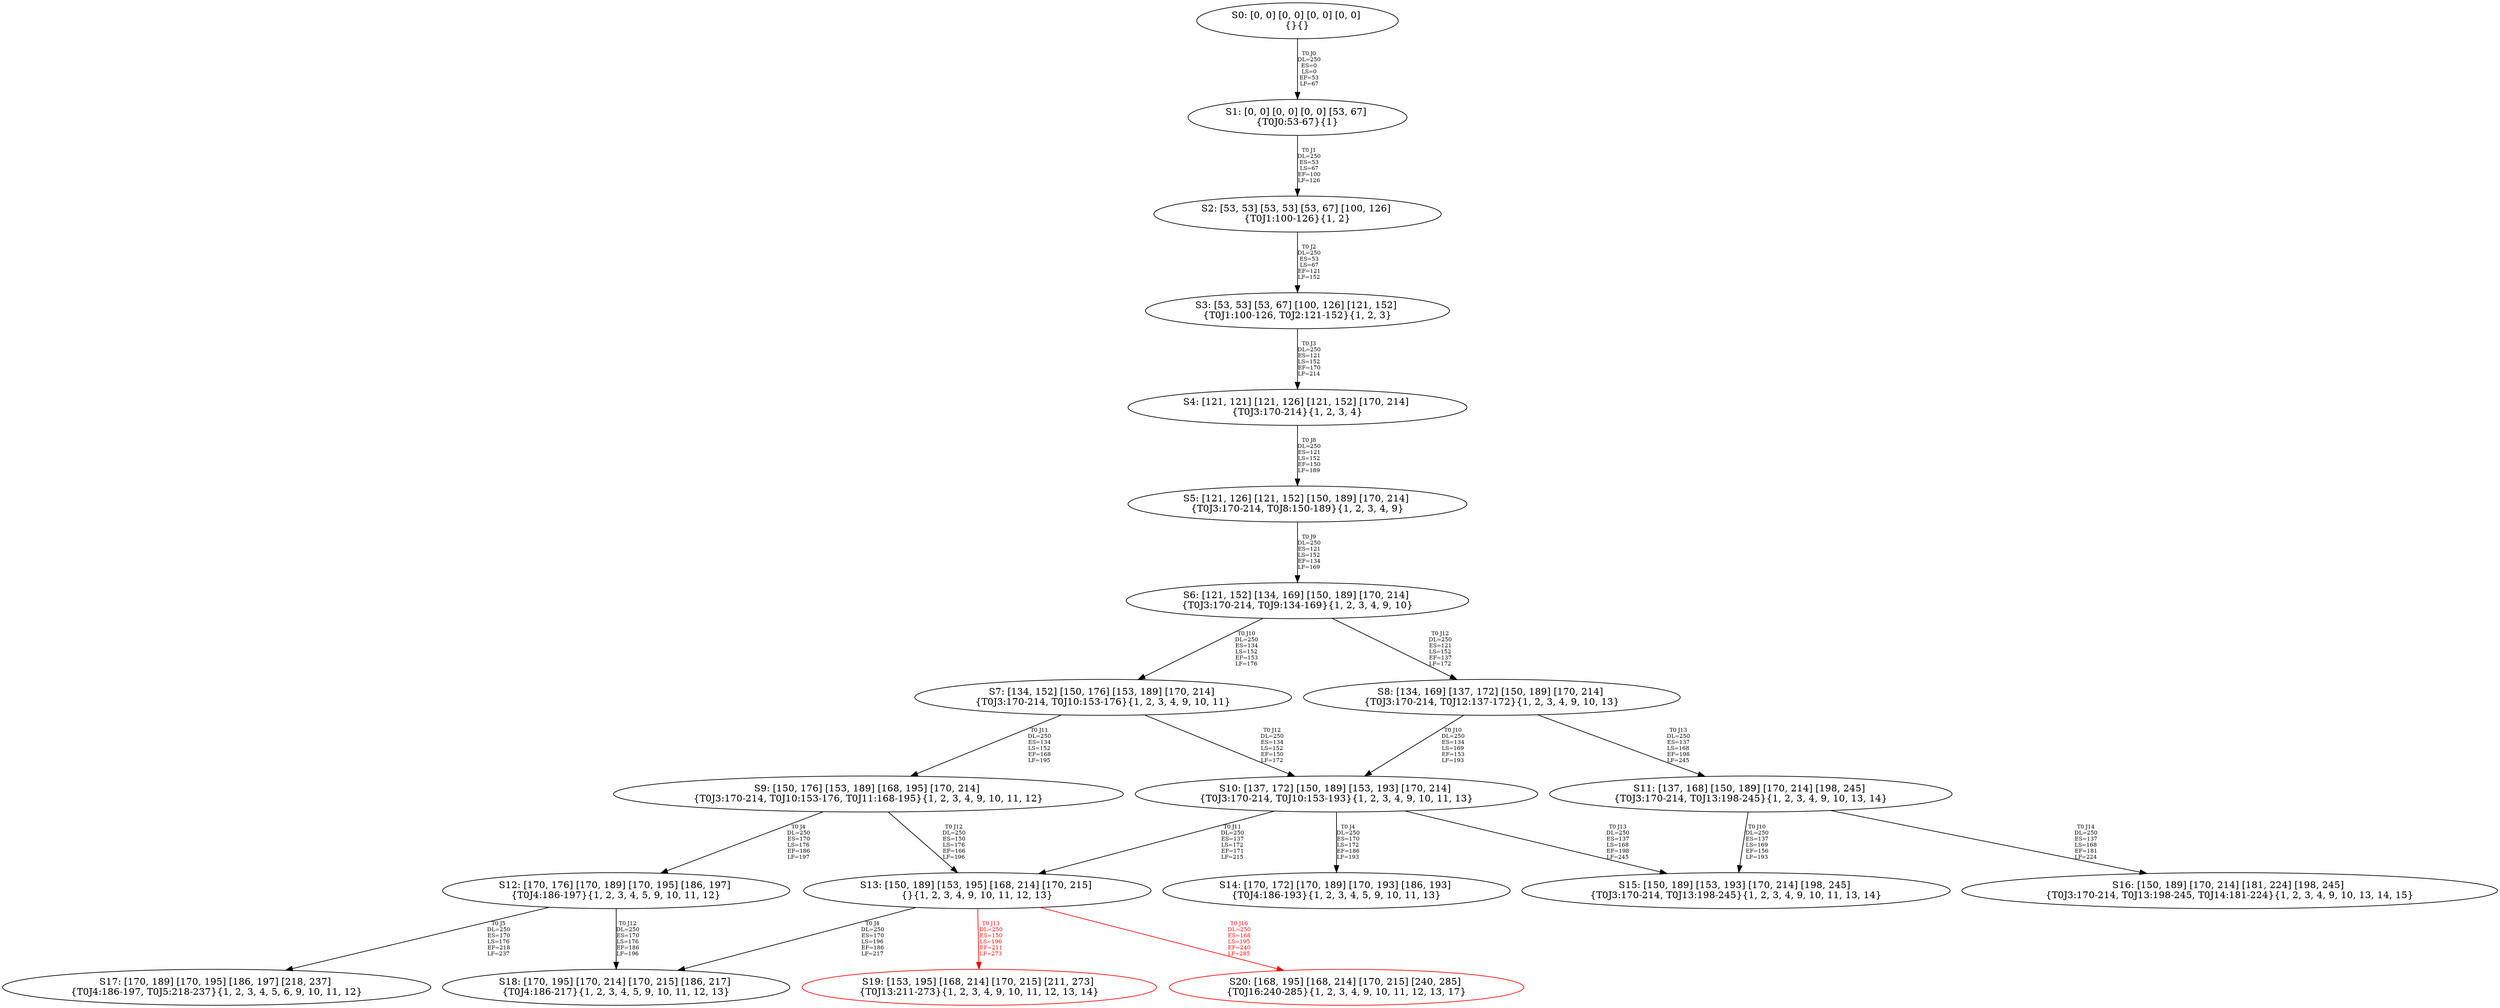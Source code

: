 digraph {
	S0[label="S0: [0, 0] [0, 0] [0, 0] [0, 0] \n{}{}"];
	S1[label="S1: [0, 0] [0, 0] [0, 0] [53, 67] \n{T0J0:53-67}{1}"];
	S2[label="S2: [53, 53] [53, 53] [53, 67] [100, 126] \n{T0J1:100-126}{1, 2}"];
	S3[label="S3: [53, 53] [53, 67] [100, 126] [121, 152] \n{T0J1:100-126, T0J2:121-152}{1, 2, 3}"];
	S4[label="S4: [121, 121] [121, 126] [121, 152] [170, 214] \n{T0J3:170-214}{1, 2, 3, 4}"];
	S5[label="S5: [121, 126] [121, 152] [150, 189] [170, 214] \n{T0J3:170-214, T0J8:150-189}{1, 2, 3, 4, 9}"];
	S6[label="S6: [121, 152] [134, 169] [150, 189] [170, 214] \n{T0J3:170-214, T0J9:134-169}{1, 2, 3, 4, 9, 10}"];
	S7[label="S7: [134, 152] [150, 176] [153, 189] [170, 214] \n{T0J3:170-214, T0J10:153-176}{1, 2, 3, 4, 9, 10, 11}"];
	S8[label="S8: [134, 169] [137, 172] [150, 189] [170, 214] \n{T0J3:170-214, T0J12:137-172}{1, 2, 3, 4, 9, 10, 13}"];
	S9[label="S9: [150, 176] [153, 189] [168, 195] [170, 214] \n{T0J3:170-214, T0J10:153-176, T0J11:168-195}{1, 2, 3, 4, 9, 10, 11, 12}"];
	S10[label="S10: [137, 172] [150, 189] [153, 193] [170, 214] \n{T0J3:170-214, T0J10:153-193}{1, 2, 3, 4, 9, 10, 11, 13}"];
	S11[label="S11: [137, 168] [150, 189] [170, 214] [198, 245] \n{T0J3:170-214, T0J13:198-245}{1, 2, 3, 4, 9, 10, 13, 14}"];
	S12[label="S12: [170, 176] [170, 189] [170, 195] [186, 197] \n{T0J4:186-197}{1, 2, 3, 4, 5, 9, 10, 11, 12}"];
	S13[label="S13: [150, 189] [153, 195] [168, 214] [170, 215] \n{}{1, 2, 3, 4, 9, 10, 11, 12, 13}"];
	S14[label="S14: [170, 172] [170, 189] [170, 193] [186, 193] \n{T0J4:186-193}{1, 2, 3, 4, 5, 9, 10, 11, 13}"];
	S15[label="S15: [150, 189] [153, 193] [170, 214] [198, 245] \n{T0J3:170-214, T0J13:198-245}{1, 2, 3, 4, 9, 10, 11, 13, 14}"];
	S16[label="S16: [150, 189] [170, 214] [181, 224] [198, 245] \n{T0J3:170-214, T0J13:198-245, T0J14:181-224}{1, 2, 3, 4, 9, 10, 13, 14, 15}"];
	S17[label="S17: [170, 189] [170, 195] [186, 197] [218, 237] \n{T0J4:186-197, T0J5:218-237}{1, 2, 3, 4, 5, 6, 9, 10, 11, 12}"];
	S18[label="S18: [170, 195] [170, 214] [170, 215] [186, 217] \n{T0J4:186-217}{1, 2, 3, 4, 5, 9, 10, 11, 12, 13}"];
	S19[label="S19: [153, 195] [168, 214] [170, 215] [211, 273] \n{T0J13:211-273}{1, 2, 3, 4, 9, 10, 11, 12, 13, 14}"];
	S20[label="S20: [168, 195] [168, 214] [170, 215] [240, 285] \n{T0J16:240-285}{1, 2, 3, 4, 9, 10, 11, 12, 13, 17}"];
	S0 -> S1[label="T0 J0\nDL=250\nES=0\nLS=0\nEF=53\nLF=67",fontsize=8];
	S1 -> S2[label="T0 J1\nDL=250\nES=53\nLS=67\nEF=100\nLF=126",fontsize=8];
	S2 -> S3[label="T0 J2\nDL=250\nES=53\nLS=67\nEF=121\nLF=152",fontsize=8];
	S3 -> S4[label="T0 J3\nDL=250\nES=121\nLS=152\nEF=170\nLF=214",fontsize=8];
	S4 -> S5[label="T0 J8\nDL=250\nES=121\nLS=152\nEF=150\nLF=189",fontsize=8];
	S5 -> S6[label="T0 J9\nDL=250\nES=121\nLS=152\nEF=134\nLF=169",fontsize=8];
	S6 -> S7[label="T0 J10\nDL=250\nES=134\nLS=152\nEF=153\nLF=176",fontsize=8];
	S6 -> S8[label="T0 J12\nDL=250\nES=121\nLS=152\nEF=137\nLF=172",fontsize=8];
	S7 -> S9[label="T0 J11\nDL=250\nES=134\nLS=152\nEF=168\nLF=195",fontsize=8];
	S7 -> S10[label="T0 J12\nDL=250\nES=134\nLS=152\nEF=150\nLF=172",fontsize=8];
	S8 -> S10[label="T0 J10\nDL=250\nES=134\nLS=169\nEF=153\nLF=193",fontsize=8];
	S8 -> S11[label="T0 J13\nDL=250\nES=137\nLS=168\nEF=198\nLF=245",fontsize=8];
	S9 -> S12[label="T0 J4\nDL=250\nES=170\nLS=176\nEF=186\nLF=197",fontsize=8];
	S9 -> S13[label="T0 J12\nDL=250\nES=150\nLS=176\nEF=166\nLF=196",fontsize=8];
	S10 -> S14[label="T0 J4\nDL=250\nES=170\nLS=172\nEF=186\nLF=193",fontsize=8];
	S10 -> S13[label="T0 J11\nDL=250\nES=137\nLS=172\nEF=171\nLF=215",fontsize=8];
	S10 -> S15[label="T0 J13\nDL=250\nES=137\nLS=168\nEF=198\nLF=245",fontsize=8];
	S11 -> S15[label="T0 J10\nDL=250\nES=137\nLS=169\nEF=156\nLF=193",fontsize=8];
	S11 -> S16[label="T0 J14\nDL=250\nES=137\nLS=168\nEF=181\nLF=224",fontsize=8];
	S12 -> S17[label="T0 J5\nDL=250\nES=170\nLS=176\nEF=218\nLF=237",fontsize=8];
	S12 -> S18[label="T0 J12\nDL=250\nES=170\nLS=176\nEF=186\nLF=196",fontsize=8];
	S13 -> S18[label="T0 J4\nDL=250\nES=170\nLS=196\nEF=186\nLF=217",fontsize=8];
	S13 -> S19[label="T0 J13\nDL=250\nES=150\nLS=196\nEF=211\nLF=273",color=Red,fontcolor=Red,fontsize=8];
S19[color=Red];
	S13 -> S20[label="T0 J16\nDL=250\nES=168\nLS=195\nEF=240\nLF=285",color=Red,fontcolor=Red,fontsize=8];
S20[color=Red];
}
